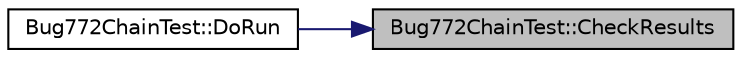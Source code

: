 digraph "Bug772ChainTest::CheckResults"
{
 // LATEX_PDF_SIZE
  edge [fontname="Helvetica",fontsize="10",labelfontname="Helvetica",labelfontsize="10"];
  node [fontname="Helvetica",fontsize="10",shape=record];
  rankdir="RL";
  Node1 [label="Bug772ChainTest::CheckResults",height=0.2,width=0.4,color="black", fillcolor="grey75", style="filled", fontcolor="black",tooltip="Compare traces with reference ones."];
  Node1 -> Node2 [dir="back",color="midnightblue",fontsize="10",style="solid",fontname="Helvetica"];
  Node2 [label="Bug772ChainTest::DoRun",height=0.2,width=0.4,color="black", fillcolor="white", style="filled",URL="$class_bug772_chain_test.html#a28c0cb91d146d6b3fdfb86dc8dc1f5b6",tooltip="Go."];
}
